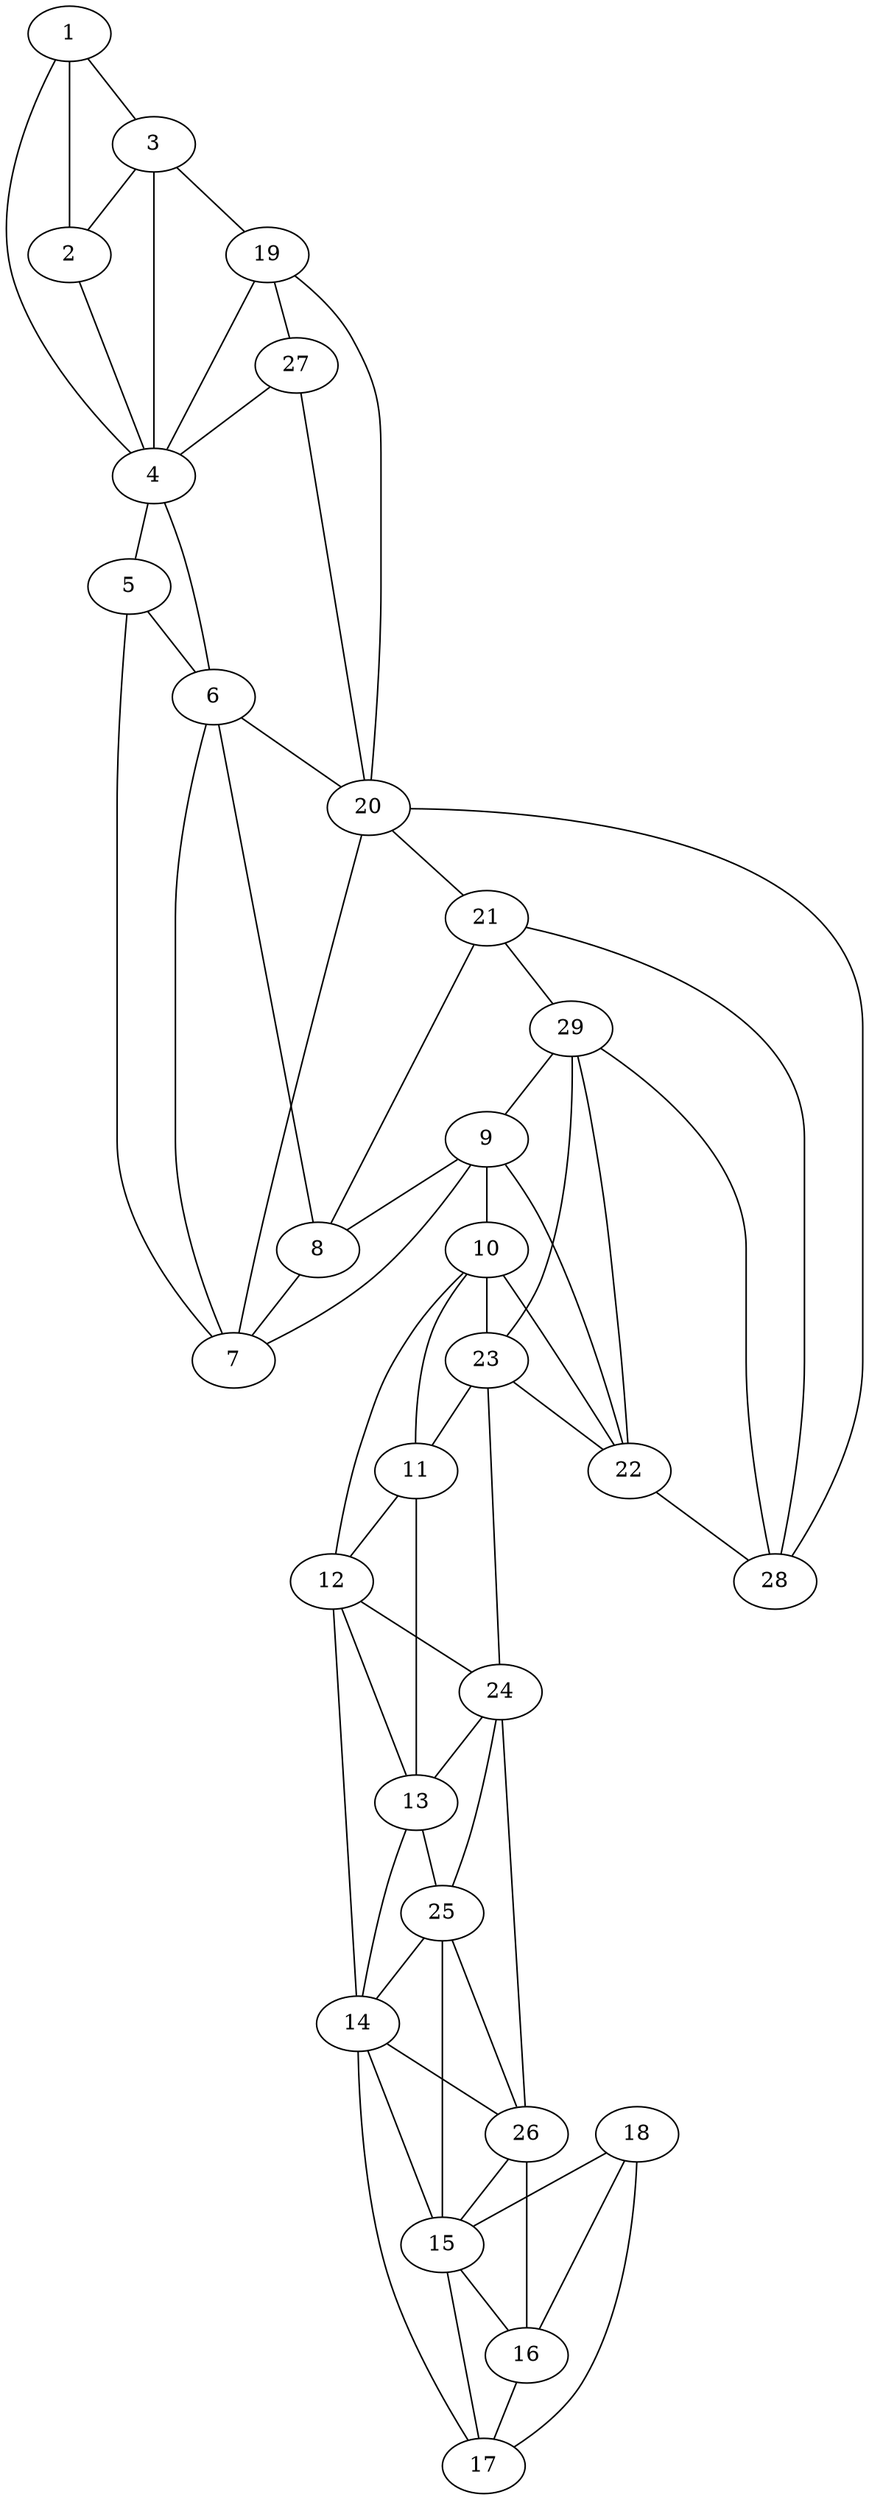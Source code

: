 graph pdb1f2j {
	1	 [aaLength=5,
		sequence=LLTQL,
		type=0];
	2	 [aaLength=5,
		sequence=LPAYN,
		type=0];
	1 -- 2	 [distance0="8.607331",
		frequency=1,
		type0=1];
	3	 [aaLength=13,
		sequence=YEAELIETAKKMT,
		type=0];
	1 -- 3	 [distance0="19.54335",
		frequency=1,
		type0=2];
	4	 [aaLength=11,
		sequence=STGSCSKRFAG,
		type=0];
	1 -- 4	 [distance0="60.42278",
		frequency=1,
		type0=3];
	2 -- 4	 [distance0="58.21555",
		frequency=1,
		type0=3];
	3 -- 2	 [distance0="19.28683",
		frequency=1,
		type0=1];
	3 -- 4	 [distance0="41.3311",
		frequency=1,
		type0=3];
	19	 [aaLength=5,
		sequence=GLLAA,
		type=1];
	3 -- 19	 [distance0="4.0",
		frequency=1,
		type0=4];
	5	 [aaLength=14,
		sequence=TAEHRRQYRALMLE,
		type=0];
	4 -- 5	 [distance0="18.52081",
		distance1="5.0",
		frequency=2,
		type0=1,
		type1=4];
	6	 [aaLength=4,
		sequence=GFEQ,
		type=0];
	4 -- 6	 [distance0="34.91349",
		frequency=1,
		type0=2];
	5 -- 6	 [distance0="20.22005",
		distance1="2.0",
		frequency=2,
		type0=2,
		type1=4];
	7	 [aaLength=7,
		sequence=HDETVYQ,
		type=0];
	5 -- 7	 [distance0="28.31337",
		frequency=1,
		type0=3];
	6 -- 7	 [distance0="13.36909",
		frequency=1,
		type0=1];
	20	 [aaLength=6,
		sequence=ISGVIL,
		type=1];
	6 -- 20	 [distance0="1.0",
		frequency=1,
		type0=4];
	8	 [aaLength=9,
		sequence=TFPQYLRRR,
		type=0];
	8 -- 6	 [distance0="26.64066",
		frequency=1,
		type0=2];
	8 -- 7	 [distance0="14.43026",
		frequency=1,
		type0=1];
	21	 [aaLength=5,
		sequence=VPGIK,
		type=1];
	8 -- 21	 [distance0="2.0",
		frequency=1,
		type0=4];
	9	 [aaLength=12,
		sequence=GYIKRAKKYYAM,
		type=0];
	9 -- 7	 [distance0="52.69561",
		frequency=1,
		type0=3];
	9 -- 8	 [distance0="39.19325",
		frequency=1,
		type0=2];
	10	 [aaLength=22,
		sequence=SEAVVRFNAETLARYAILSQLC,
		type=0];
	9 -- 10	 [distance0="33.31938",
		frequency=1,
		type0=1];
	22	 [aaLength=8,
		sequence=FCKWRNVY,
		type=1];
	9 -- 22	 [distance0="3.0",
		frequency=1,
		type0=4];
	11	 [aaLength=24,
		sequence=DIETCQRVSQHVWSEVVSALHRHG,
		type=0];
	10 -- 11	 [distance0="39.78501",
		frequency=1,
		type0=2];
	12	 [aaLength=5,
		sequence=VWEGC,
		type=0];
	10 -- 12	 [distance0="63.83489",
		frequency=1,
		type0=3];
	23	 [aaLength=8,
		sequence=VPIVEPEV,
		type=1];
	10 -- 23	 [distance0="2.0",
		frequency=1,
		type0=4];
	13	 [aaLength=17,
		sequence=HAEQVAEYTVKTLARVI,
		type=0];
	11 -- 13	 [distance0="47.17219",
		frequency=1,
		type0=3];
	11 -- 12	 [distance0="30.45683",
		distance1="1.0",
		frequency=2,
		type0=1,
		type1=4];
	14	 [aaLength=13,
		sequence=SEVMASEYLNAMN,
		type=0];
	12 -- 14	 [distance0="59.0621",
		frequency=1,
		type0=3];
	24	 [aaLength=2,
		sequence=LL,
		type=1];
	12 -- 24	 [distance0="0.0",
		frequency=1,
		type0=5];
	13 -- 14	 [distance0="32.50356",
		frequency=1,
		type0=2];
	13 -- 12	 [distance0="30.70451",
		frequency=1,
		type0=1];
	25	 [aaLength=4,
		sequence=GVTF,
		type=1];
	13 -- 25	 [distance0="5.0",
		frequency=1,
		type0=4];
	17	 [aaLength=21,
		sequence=GVEAGRRAFMHRAKMNSLAQL,
		type=0];
	14 -- 17	 [distance0="45.96571",
		frequency=1,
		type0=3];
	15	 [aaLength=13,
		sequence=ARALQSSAIKRWG,
		type=0];
	14 -- 15	 [distance0="31.55553",
		frequency=1,
		type0=1];
	26	 [aaLength=6,
		sequence=KLTFSY,
		type=1];
	14 -- 26	 [distance0="8.0",
		frequency=1,
		type0=4];
	15 -- 17	 [distance0="18.21727",
		frequency=1,
		type0=1];
	16	 [aaLength=3,
		sequence=KES,
		type=0];
	15 -- 16	 [distance0="21.14097",
		distance1="1.0",
		frequency=2,
		type0=2,
		type1=4];
	16 -- 17	 [distance0="18.53611",
		distance1="0.0",
		frequency=2,
		type0=1,
		type1=5];
	18	 [aaLength=5,
		sequence=NRADD,
		type=0];
	18 -- 17	 [distance0="26.99232",
		frequency=1,
		type0=1];
	18 -- 15	 [distance0="43.01137",
		frequency=1,
		type0=3];
	18 -- 16	 [distance0="39.44171",
		frequency=1,
		type0=2];
	19 -- 4	 [distance0="68.01371",
		frequency=1,
		type0=3];
	19 -- 20	 [distance0="44.0",
		frequency=1,
		type0=2];
	27	 [aaLength=5,
		sequence=GLLAA,
		type=1];
	19 -- 27	 [distance0="0.0",
		distance1="0.0",
		frequency=2,
		type0=1,
		type1=5];
	20 -- 7	 [distance0="0.0",
		frequency=1,
		type0=5];
	20 -- 21	 [distance0="30.0",
		frequency=1,
		type0=1];
	28	 [aaLength=3,
		sequence=LEP,
		type=1];
	20 -- 28	 [distance0="39.0",
		frequency=1,
		type0=2];
	21 -- 28	 [distance0="9.0",
		distance1="4.0",
		frequency=2,
		type0=1,
		type1=4];
	29	 [aaLength=3,
		sequence=QMT,
		type=1];
	21 -- 29	 [distance0="20.0",
		frequency=1,
		type0=2];
	22 -- 10	 [distance0="7.0",
		frequency=1,
		type0=4];
	22 -- 28	 [distance0="33.0",
		frequency=1,
		type0=2];
	22 -- 29	 [distance0="22.0",
		frequency=1,
		type0=1];
	23 -- 11	 [distance0="6.0",
		frequency=1,
		type0=4];
	23 -- 22	 [distance0="39.0",
		frequency=1,
		type0=1];
	23 -- 24	 [distance0="44.0",
		frequency=1,
		type0=2];
	23 -- 29	 [distance0="61.0",
		frequency=1,
		type0=3];
	24 -- 13	 [distance0="15.0",
		frequency=1,
		type0=4];
	24 -- 25	 [distance0="39.0",
		frequency=1,
		type0=1];
	24 -- 26	 [distance0="69.0",
		frequency=1,
		type0=3];
	25 -- 14	 [distance0="5.0",
		frequency=1,
		type0=4];
	25 -- 15	 [distance0="78.55532",
		frequency=1,
		type0=3];
	25 -- 26	 [distance0="30.0",
		frequency=1,
		type0=1];
	26 -- 15	 [distance0="0.0",
		frequency=1,
		type0=5];
	26 -- 16	 [distance0="68.31803",
		frequency=1,
		type0=2];
	27 -- 4	 [distance0="68.01371",
		distance1="2.0",
		frequency=2,
		type0=3,
		type1=4];
	27 -- 20	 [distance0="44.0",
		frequency=1,
		type0=2];
	29 -- 9	 [distance0="4.0",
		frequency=1,
		type0=4];
	29 -- 28	 [distance0="11.0",
		frequency=1,
		type0=1];
}
